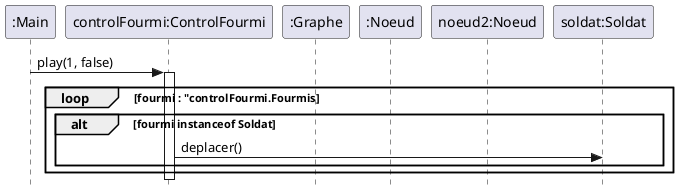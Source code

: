 @startuml
'https://plantuml.com/sequence-diagram
skinparam style strictuml
'autonumber
hide footbox

'title Méthode jouer()
participant ":Main" as main
participant "controlFourmi:ControlFourmi" as controlFourmi
participant ":Graphe" as graphe
participant ":Noeud" as noeud
participant "noeud2:Noeud" as noeud2
participant "soldat:Soldat" as soldat

main -> controlFourmi ++ : play(1, false)
    loop fourmi : "controlFourmi.Fourmis
        alt fourmi instanceof Soldat
            controlFourmi -> soldat : deplacer()
        end
    end

deactivate controlFourmi




@enduml